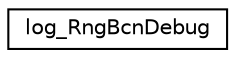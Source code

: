 digraph "Graphical Class Hierarchy"
{
 // INTERACTIVE_SVG=YES
  edge [fontname="Helvetica",fontsize="10",labelfontname="Helvetica",labelfontsize="10"];
  node [fontname="Helvetica",fontsize="10",shape=record];
  rankdir="LR";
  Node1 [label="log_RngBcnDebug",height=0.2,width=0.4,color="black", fillcolor="white", style="filled",URL="$structlog__RngBcnDebug.html"];
}
